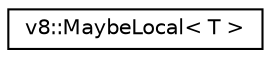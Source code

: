 digraph "Graphical Class Hierarchy"
{
  edge [fontname="Helvetica",fontsize="10",labelfontname="Helvetica",labelfontsize="10"];
  node [fontname="Helvetica",fontsize="10",shape=record];
  rankdir="LR";
  Node1 [label="v8::MaybeLocal\< T \>",height=0.2,width=0.4,color="black", fillcolor="white", style="filled",URL="$classv8_1_1MaybeLocal.html"];
}
